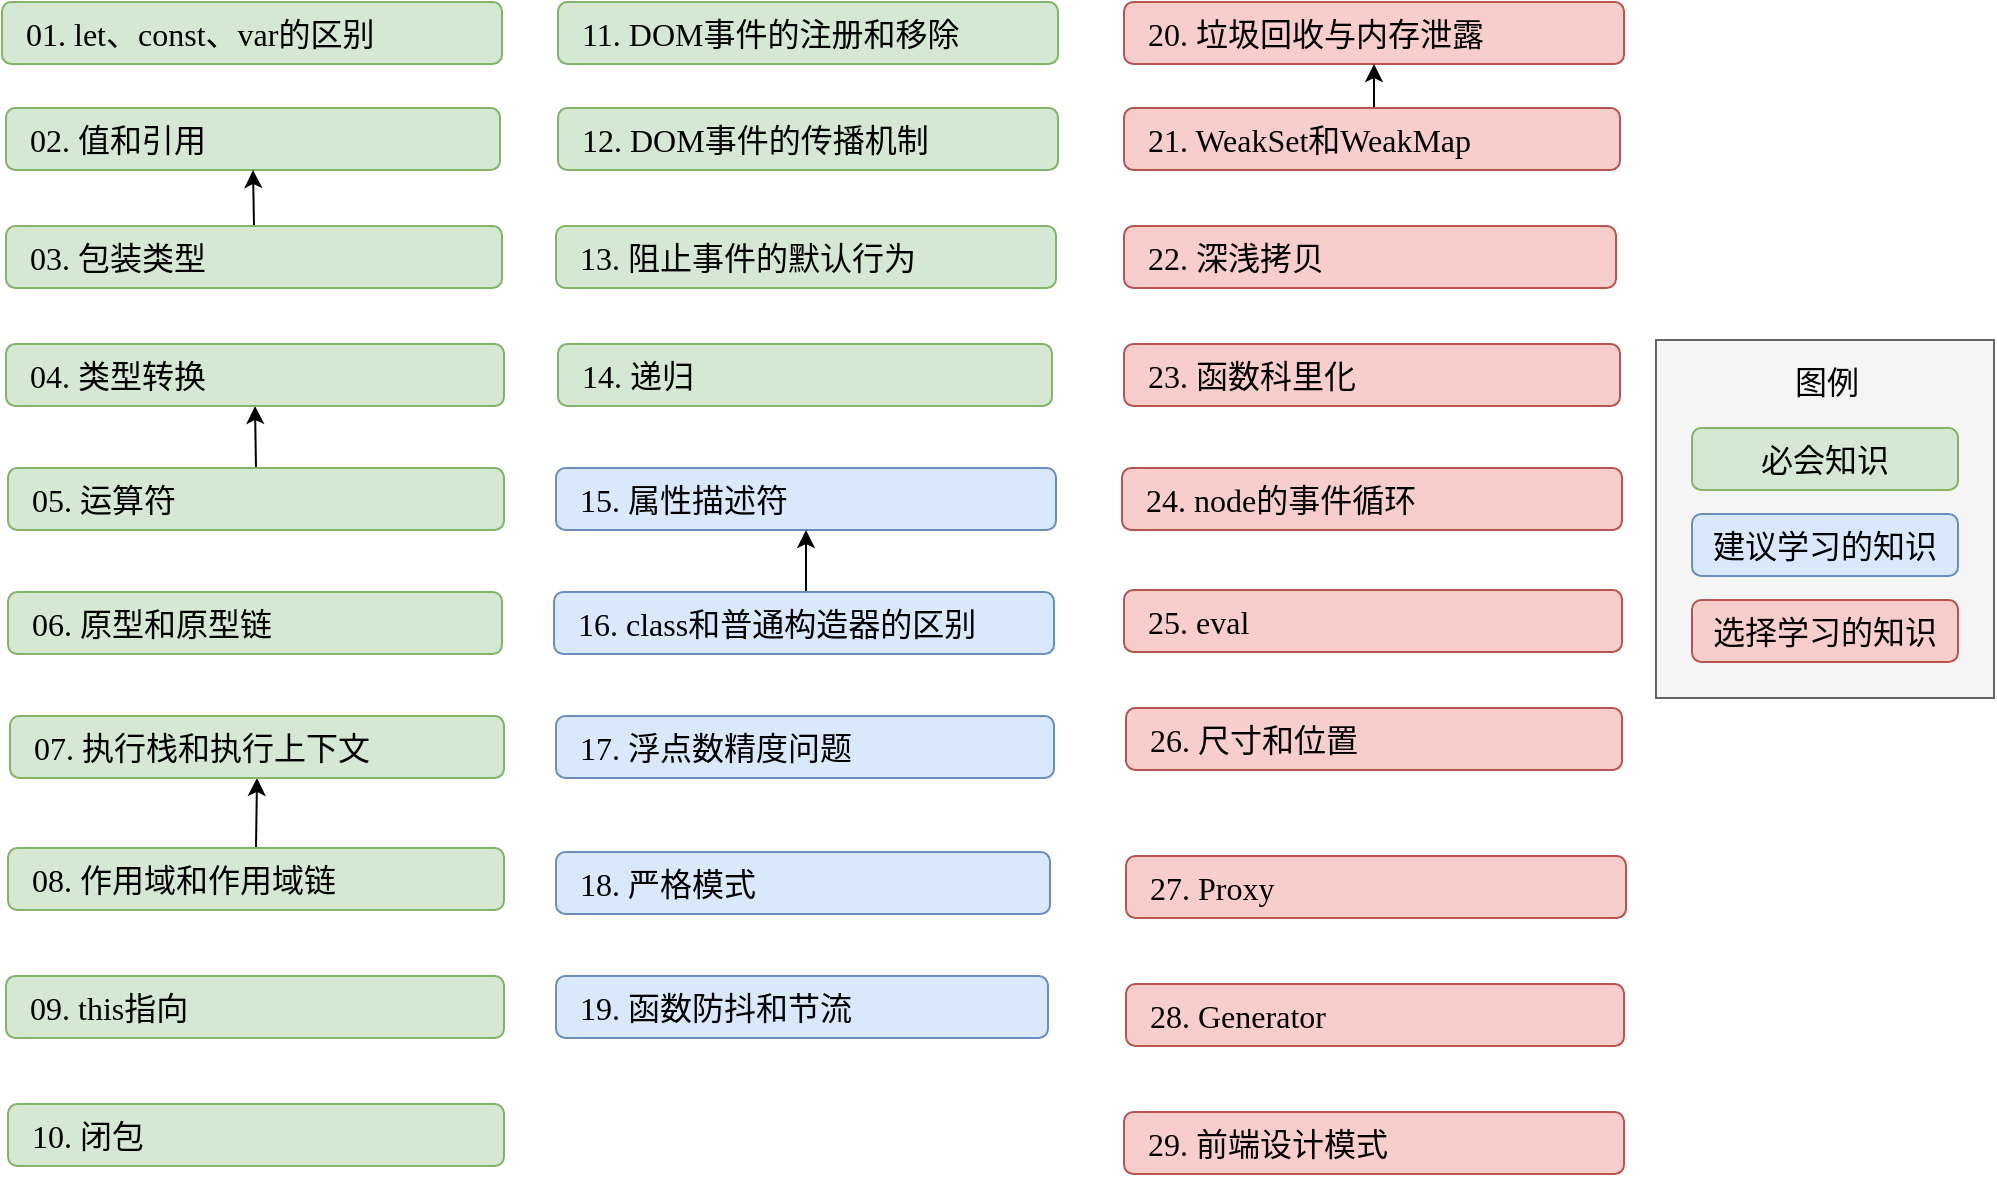 <mxfile>
    <diagram id="QFoU5hE6jV3CWI5dNyLY" name="第 1 页">
        <mxGraphModel dx="994" dy="637" grid="0" gridSize="10" guides="1" tooltips="1" connect="1" arrows="1" fold="1" page="1" pageScale="1" pageWidth="1654" pageHeight="1169" background="#ffffff" math="0" shadow="0">
            <root>
                <mxCell id="0"/>
                <mxCell id="1" parent="0"/>
                <mxCell id="2" value="&lt;font color=&quot;#000000&quot;&gt;02. 值和引用&lt;/font&gt;" style="rounded=1;whiteSpace=wrap;html=1;fillColor=#d5e8d4;strokeColor=#82b366;fontSize=16;fontFamily=Roboto Mono;align=left;spacingLeft=10;" parent="1" vertex="1">
                    <mxGeometry x="18" y="100" width="247" height="31" as="geometry"/>
                </mxCell>
                <mxCell id="9" value="&lt;font color=&quot;#000000&quot;&gt;20. 垃圾回收与内存泄露&lt;/font&gt;" style="rounded=1;whiteSpace=wrap;html=1;fillColor=#f8cecc;strokeColor=#b85450;fontSize=16;fontFamily=Roboto Mono;align=left;spacingLeft=10;" parent="1" vertex="1">
                    <mxGeometry x="577" y="47" width="250" height="31" as="geometry"/>
                </mxCell>
                <mxCell id="11" value="&lt;font color=&quot;#000000&quot;&gt;10. 闭包&lt;/font&gt;" style="rounded=1;whiteSpace=wrap;html=1;fillColor=#d5e8d4;strokeColor=#82b366;fontSize=16;fontFamily=Roboto Mono;align=left;spacingLeft=10;" parent="1" vertex="1">
                    <mxGeometry x="19" y="598" width="248" height="31" as="geometry"/>
                </mxCell>
                <mxCell id="14" value="&lt;font color=&quot;#000000&quot;&gt;22. 深浅拷贝&lt;/font&gt;" style="rounded=1;whiteSpace=wrap;html=1;fillColor=#f8cecc;strokeColor=#b85450;fontSize=16;fontFamily=Roboto Mono;align=left;spacingLeft=10;" parent="1" vertex="1">
                    <mxGeometry x="577" y="159" width="246" height="31" as="geometry"/>
                </mxCell>
                <mxCell id="17" value="&lt;font color=&quot;#000000&quot;&gt;09. this指向&lt;/font&gt;" style="rounded=1;whiteSpace=wrap;html=1;fillColor=#d5e8d4;strokeColor=#82b366;fontSize=16;fontFamily=Roboto Mono;align=left;spacingLeft=10;" parent="1" vertex="1">
                    <mxGeometry x="18" y="534" width="249" height="31" as="geometry"/>
                </mxCell>
                <mxCell id="18" value="&lt;font color=&quot;#000000&quot;&gt;15. 属性描述符&lt;/font&gt;" style="rounded=1;whiteSpace=wrap;html=1;fillColor=#dae8fc;strokeColor=#6c8ebf;fontSize=16;fontFamily=Roboto Mono;align=left;spacingLeft=10;" parent="1" vertex="1">
                    <mxGeometry x="293" y="280" width="250" height="31" as="geometry"/>
                </mxCell>
                <mxCell id="63" style="edgeStyle=orthogonalEdgeStyle;rounded=0;orthogonalLoop=1;jettySize=auto;html=1;exitX=0.5;exitY=0;exitDx=0;exitDy=0;entryX=0.5;entryY=1;entryDx=0;entryDy=0;strokeColor=#000000;spacingLeft=10;" parent="1" source="20" target="54" edge="1">
                    <mxGeometry relative="1" as="geometry"/>
                </mxCell>
                <mxCell id="20" value="&lt;font color=&quot;#000000&quot;&gt;08. 作用域和作用域链&lt;/font&gt;" style="rounded=1;whiteSpace=wrap;html=1;fillColor=#d5e8d4;strokeColor=#82b366;fontSize=16;fontFamily=Roboto Mono;align=left;spacingLeft=10;" parent="1" vertex="1">
                    <mxGeometry x="19" y="470" width="248" height="31" as="geometry"/>
                </mxCell>
                <mxCell id="62" style="edgeStyle=orthogonalEdgeStyle;rounded=0;orthogonalLoop=1;jettySize=auto;html=1;exitX=0.5;exitY=0;exitDx=0;exitDy=0;entryX=0.5;entryY=1;entryDx=0;entryDy=0;strokeColor=#000000;spacingLeft=10;" parent="1" source="23" target="60" edge="1">
                    <mxGeometry relative="1" as="geometry"/>
                </mxCell>
                <mxCell id="23" value="&lt;font color=&quot;#000000&quot;&gt;05. 运算符&lt;/font&gt;" style="rounded=1;whiteSpace=wrap;html=1;fillColor=#d5e8d4;strokeColor=#82b366;fontSize=16;fontFamily=Roboto Mono;align=left;spacingLeft=10;" parent="1" vertex="1">
                    <mxGeometry x="19" y="280" width="248" height="31" as="geometry"/>
                </mxCell>
                <mxCell id="61" style="edgeStyle=orthogonalEdgeStyle;rounded=0;orthogonalLoop=1;jettySize=auto;html=1;exitX=0.5;exitY=0;exitDx=0;exitDy=0;entryX=0.5;entryY=1;entryDx=0;entryDy=0;strokeColor=#000000;spacingLeft=10;" parent="1" source="24" target="2" edge="1">
                    <mxGeometry relative="1" as="geometry"/>
                </mxCell>
                <mxCell id="24" value="&lt;font color=&quot;#000000&quot;&gt;03. 包装类型&lt;/font&gt;" style="rounded=1;whiteSpace=wrap;html=1;fillColor=#d5e8d4;strokeColor=#82b366;fontSize=16;fontFamily=Roboto Mono;align=left;spacingLeft=10;" parent="1" vertex="1">
                    <mxGeometry x="18" y="159" width="248" height="31" as="geometry"/>
                </mxCell>
                <mxCell id="25" value="&lt;font color=&quot;#000000&quot;&gt;18. 严格模式&lt;/font&gt;" style="rounded=1;whiteSpace=wrap;html=1;fillColor=#dae8fc;strokeColor=#6c8ebf;fontSize=16;fontFamily=Roboto Mono;align=left;spacingLeft=10;" parent="1" vertex="1">
                    <mxGeometry x="293" y="472" width="247" height="31" as="geometry"/>
                </mxCell>
                <mxCell id="26" value="&lt;font color=&quot;#000000&quot;&gt;17. 浮点数精度问题&lt;/font&gt;" style="rounded=1;whiteSpace=wrap;html=1;fillColor=#dae8fc;strokeColor=#6c8ebf;fontSize=16;fontFamily=Roboto Mono;align=left;spacingLeft=10;" parent="1" vertex="1">
                    <mxGeometry x="293" y="404" width="249" height="31" as="geometry"/>
                </mxCell>
                <mxCell id="28" value="&lt;font color=&quot;#000000&quot;&gt;12. DOM事件的传播机制&lt;/font&gt;" style="rounded=1;whiteSpace=wrap;html=1;fillColor=#d5e8d4;strokeColor=#82b366;fontSize=16;fontFamily=Roboto Mono;align=left;spacingLeft=10;" parent="1" vertex="1">
                    <mxGeometry x="294" y="100" width="250" height="31" as="geometry"/>
                </mxCell>
                <mxCell id="29" value="&lt;font color=&quot;#000000&quot;&gt;13. 阻止事件的默认行为&lt;/font&gt;" style="rounded=1;whiteSpace=wrap;html=1;fillColor=#d5e8d4;strokeColor=#82b366;fontSize=16;fontFamily=Roboto Mono;align=left;spacingLeft=10;" parent="1" vertex="1">
                    <mxGeometry x="293" y="159" width="250" height="31" as="geometry"/>
                </mxCell>
                <mxCell id="30" value="&lt;font color=&quot;#000000&quot;&gt;19. 函数防抖和节流&lt;/font&gt;" style="rounded=1;whiteSpace=wrap;html=1;fillColor=#dae8fc;strokeColor=#6c8ebf;fontSize=16;fontFamily=Roboto Mono;align=left;spacingLeft=10;" parent="1" vertex="1">
                    <mxGeometry x="293" y="534" width="246" height="31" as="geometry"/>
                </mxCell>
                <mxCell id="31" value="&lt;font color=&quot;#000000&quot;&gt;01. let、const、var的区别&lt;/font&gt;" style="rounded=1;whiteSpace=wrap;html=1;fillColor=#d5e8d4;strokeColor=#82b366;fontSize=16;fontFamily=Roboto Mono;align=left;spacingLeft=10;" parent="1" vertex="1">
                    <mxGeometry x="16" y="47" width="250" height="31" as="geometry"/>
                </mxCell>
                <mxCell id="65" style="edgeStyle=orthogonalEdgeStyle;rounded=0;orthogonalLoop=1;jettySize=auto;html=1;exitX=0.5;exitY=0;exitDx=0;exitDy=0;entryX=0.5;entryY=1;entryDx=0;entryDy=0;strokeColor=#000000;spacingLeft=10;" parent="1" source="32" target="18" edge="1">
                    <mxGeometry relative="1" as="geometry"/>
                </mxCell>
                <mxCell id="32" value="&lt;font color=&quot;#000000&quot;&gt;16. class和普通构造器的区别&lt;/font&gt;" style="rounded=1;whiteSpace=wrap;html=1;fillColor=#dae8fc;strokeColor=#6c8ebf;fontSize=16;fontFamily=Roboto Mono;align=left;spacingLeft=10;" parent="1" vertex="1">
                    <mxGeometry x="292" y="342" width="250" height="31" as="geometry"/>
                </mxCell>
                <mxCell id="33" value="&lt;font color=&quot;#000000&quot;&gt;11. DOM事件的注册和移除&lt;/font&gt;" style="rounded=1;whiteSpace=wrap;html=1;fillColor=#d5e8d4;strokeColor=#82b366;fontSize=16;fontFamily=Roboto Mono;align=left;spacingLeft=10;" parent="1" vertex="1">
                    <mxGeometry x="294" y="47" width="250" height="31" as="geometry"/>
                </mxCell>
                <mxCell id="34" value="&lt;font color=&quot;#000000&quot;&gt;26. 尺寸和位置&lt;/font&gt;" style="rounded=1;whiteSpace=wrap;html=1;fontSize=16;fontFamily=Roboto Mono;fillColor=#F8CECC;strokeColor=#B85450;align=left;spacingLeft=10;" parent="1" vertex="1">
                    <mxGeometry x="578" y="400" width="248" height="31" as="geometry"/>
                </mxCell>
                <mxCell id="64" style="edgeStyle=orthogonalEdgeStyle;rounded=0;orthogonalLoop=1;jettySize=auto;html=1;exitX=0.5;exitY=0;exitDx=0;exitDy=0;entryX=0.5;entryY=1;entryDx=0;entryDy=0;strokeColor=#000000;spacingLeft=10;" parent="1" source="36" target="9" edge="1">
                    <mxGeometry relative="1" as="geometry"/>
                </mxCell>
                <mxCell id="36" value="&lt;font color=&quot;#000000&quot;&gt;21. WeakSet和WeakMap&lt;/font&gt;" style="rounded=1;whiteSpace=wrap;html=1;fillColor=#f8cecc;strokeColor=#b85450;fontSize=16;fontFamily=Roboto Mono;align=left;spacingLeft=10;" parent="1" vertex="1">
                    <mxGeometry x="577" y="100" width="248" height="31" as="geometry"/>
                </mxCell>
                <mxCell id="37" value="&lt;font color=&quot;#000000&quot;&gt;24. node的事件循环&lt;/font&gt;" style="rounded=1;whiteSpace=wrap;html=1;fillColor=#f8cecc;strokeColor=#b85450;fontSize=16;fontFamily=Roboto Mono;align=left;spacingLeft=10;" parent="1" vertex="1">
                    <mxGeometry x="576" y="280" width="250" height="31" as="geometry"/>
                </mxCell>
                <mxCell id="39" value="&lt;font color=&quot;#000000&quot;&gt;28. Generator&lt;/font&gt;" style="rounded=1;whiteSpace=wrap;html=1;fillColor=#f8cecc;strokeColor=#b85450;fontSize=16;fontFamily=Roboto Mono;align=left;spacingLeft=10;" parent="1" vertex="1">
                    <mxGeometry x="578" y="538" width="249" height="31" as="geometry"/>
                </mxCell>
                <mxCell id="40" value="&lt;font color=&quot;#000000&quot;&gt;27. Proxy&lt;/font&gt;" style="rounded=1;whiteSpace=wrap;html=1;fillColor=#f8cecc;strokeColor=#b85450;fontSize=16;fontFamily=Roboto Mono;align=left;spacingLeft=10;" parent="1" vertex="1">
                    <mxGeometry x="578" y="474" width="250" height="31" as="geometry"/>
                </mxCell>
                <mxCell id="41" value="&lt;font color=&quot;#000000&quot;&gt;29. 前端设计模式&lt;/font&gt;" style="rounded=1;whiteSpace=wrap;html=1;fillColor=#f8cecc;strokeColor=#b85450;fontSize=16;fontFamily=Roboto Mono;align=left;spacingLeft=10;" parent="1" vertex="1">
                    <mxGeometry x="577" y="602" width="250" height="31" as="geometry"/>
                </mxCell>
                <mxCell id="42" value="&lt;font color=&quot;#000000&quot;&gt;23. 函数科里化&lt;/font&gt;" style="rounded=1;whiteSpace=wrap;html=1;fillColor=#f8cecc;strokeColor=#b85450;fontSize=16;fontFamily=Roboto Mono;align=left;spacingLeft=10;" parent="1" vertex="1">
                    <mxGeometry x="577" y="218" width="248" height="31" as="geometry"/>
                </mxCell>
                <mxCell id="43" value="&lt;font color=&quot;#000000&quot;&gt;25. eval&lt;/font&gt;" style="rounded=1;whiteSpace=wrap;html=1;fontSize=16;fontFamily=Roboto Mono;fillColor=#F8CECC;strokeColor=#B85450;align=left;spacingLeft=10;" parent="1" vertex="1">
                    <mxGeometry x="577" y="341" width="249" height="31" as="geometry"/>
                </mxCell>
                <mxCell id="47" value="&lt;font color=&quot;#000000&quot;&gt;06. 原型和原型链&lt;/font&gt;" style="rounded=1;whiteSpace=wrap;html=1;fillColor=#d5e8d4;strokeColor=#82b366;fontSize=16;fontFamily=Roboto Mono;align=left;spacingLeft=10;" parent="1" vertex="1">
                    <mxGeometry x="19" y="342" width="247" height="31" as="geometry"/>
                </mxCell>
                <mxCell id="53" value="&lt;font color=&quot;#000000&quot;&gt;14. 递归&lt;/font&gt;" style="rounded=1;whiteSpace=wrap;html=1;fillColor=#d5e8d4;strokeColor=#82b366;fontSize=16;fontFamily=Roboto Mono;align=left;spacingLeft=10;" parent="1" vertex="1">
                    <mxGeometry x="294" y="218" width="247" height="31" as="geometry"/>
                </mxCell>
                <mxCell id="54" value="&lt;font color=&quot;#000000&quot;&gt;07. 执行栈和执行上下文&lt;/font&gt;" style="rounded=1;whiteSpace=wrap;html=1;fillColor=#d5e8d4;strokeColor=#82b366;fontSize=16;fontFamily=Roboto Mono;align=left;spacingLeft=10;" parent="1" vertex="1">
                    <mxGeometry x="20" y="404" width="247" height="31" as="geometry"/>
                </mxCell>
                <mxCell id="60" value="&lt;font color=&quot;#000000&quot;&gt;04. 类型转换&lt;/font&gt;" style="rounded=1;whiteSpace=wrap;html=1;fillColor=#d5e8d4;strokeColor=#82b366;fontSize=16;fontFamily=Roboto Mono;align=left;spacingLeft=10;" parent="1" vertex="1">
                    <mxGeometry x="18" y="218" width="249" height="31" as="geometry"/>
                </mxCell>
                <mxCell id="16" value="" style="rounded=0;whiteSpace=wrap;html=1;fontFamily=Roboto Mono;fontSize=16;fillColor=#f5f5f5;strokeColor=#666666;fontColor=#333333;" parent="1" vertex="1">
                    <mxGeometry x="843" y="216" width="169" height="179" as="geometry"/>
                </mxCell>
                <mxCell id="3" value="&lt;font color=&quot;#000000&quot;&gt;图例&lt;/font&gt;" style="text;html=1;align=center;verticalAlign=middle;resizable=0;points=[];autosize=1;strokeColor=none;fontSize=16;fontFamily=Roboto Mono;" parent="1" vertex="1">
                    <mxGeometry x="906.5" y="225" width="42" height="23" as="geometry"/>
                </mxCell>
                <mxCell id="4" value="&lt;font color=&quot;#000000&quot;&gt;必会知识&lt;/font&gt;" style="rounded=1;whiteSpace=wrap;html=1;fillColor=#d5e8d4;strokeColor=#82b366;fontSize=16;fontFamily=Roboto Mono;" parent="1" vertex="1">
                    <mxGeometry x="861" y="260" width="133" height="31" as="geometry"/>
                </mxCell>
                <mxCell id="5" value="&lt;font color=&quot;#000000&quot;&gt;建议学习的知识&lt;/font&gt;" style="rounded=1;whiteSpace=wrap;html=1;fillColor=#dae8fc;strokeColor=#6c8ebf;fontSize=16;fontFamily=Roboto Mono;" parent="1" vertex="1">
                    <mxGeometry x="861" y="303" width="133" height="31" as="geometry"/>
                </mxCell>
                <mxCell id="6" value="&lt;font color=&quot;#000000&quot;&gt;选择学习的知识&lt;/font&gt;" style="rounded=1;whiteSpace=wrap;html=1;fillColor=#f8cecc;strokeColor=#b85450;fontSize=16;fontFamily=Roboto Mono;" parent="1" vertex="1">
                    <mxGeometry x="861" y="346" width="133" height="31" as="geometry"/>
                </mxCell>
            </root>
        </mxGraphModel>
    </diagram>
</mxfile>